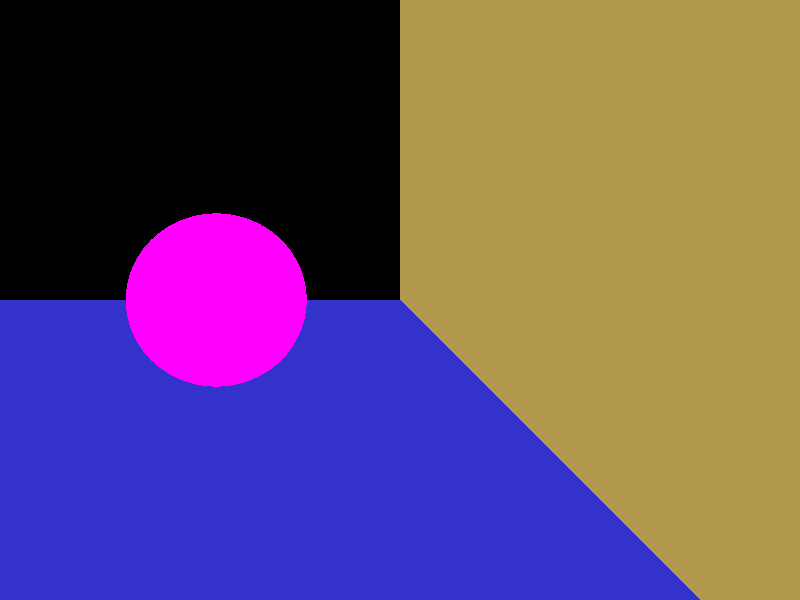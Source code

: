 // cs174, assignment 1 sample file (RIGHT HANDED)

camera {
   location  <0, 0, 14>
   up        <0,  1,  0>
   right     <1.33333, 0,  0>
   look_at   <0, 0, 0>
}


light_source {<100, 100, 100> color rgb <1.5, 1.5, 1.5>}

sphere { <4.2, 0, 0>, 2
   pigment { color rgb <1.0, 0.0, 1.0>}
   finish {ambient 0.2 diffuse 0.4 reflection 0.8}
   translate <0, 0, 0>
}

plane {<1, 0, 0>, -4
   pigment {color rgb <0.7, 0.6, 0.3>}
   finish {ambient 0.4 diffuse 0.8 reflection 0.3}
}

plane {<0, 1, 0>, -4
   pigment {color rgb <0.2, 0.2, 0.8>}
   finish {ambient 0.4 diffuse 0.8 reflection 0.8}
}
